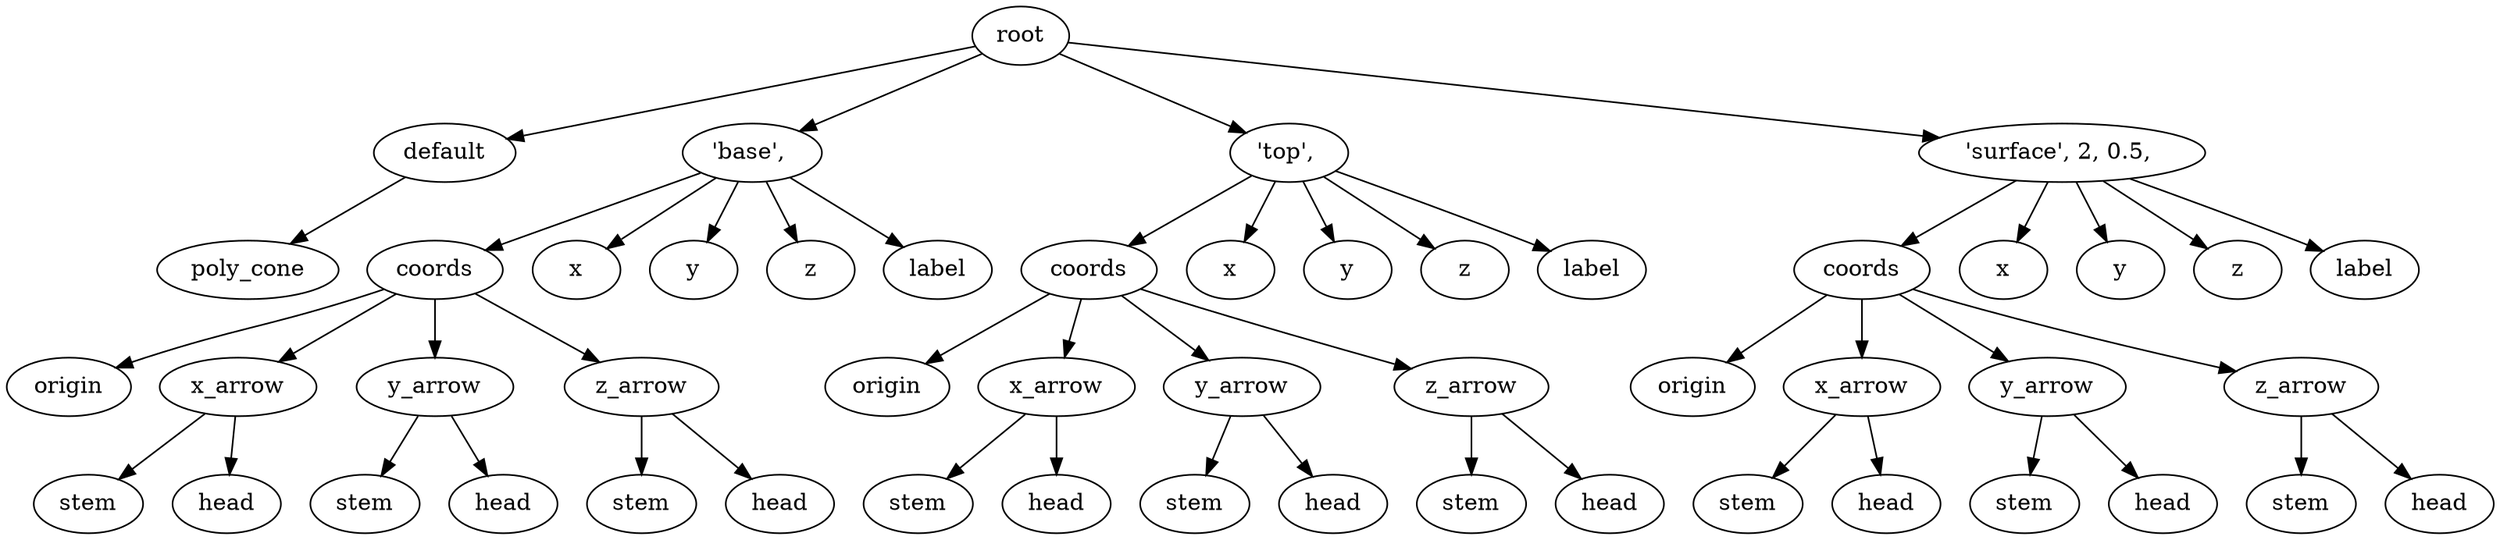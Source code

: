 digraph default {
    root_1 [label="root"];
    default_2 [label="default"];
    poly_cone_3 [label="poly_cone"];
    4 [label="'base',\ "];
    coords_5 [label="coords"];
    origin_6 [label="origin"];
    x_arrow_7 [label="x_arrow"];
    stem_8 [label="stem"];
    head_9 [label="head"];
    y_arrow_10 [label="y_arrow"];
    stem_11 [label="stem"];
    head_12 [label="head"];
    z_arrow_13 [label="z_arrow"];
    stem_14 [label="stem"];
    head_15 [label="head"];
    x_16 [label="x"];
    y_17 [label="y"];
    z_18 [label="z"];
    label_19 [label="label"];
    20 [label="'top',\ "];
    coords_21 [label="coords"];
    origin_22 [label="origin"];
    x_arrow_23 [label="x_arrow"];
    stem_24 [label="stem"];
    head_25 [label="head"];
    y_arrow_26 [label="y_arrow"];
    stem_27 [label="stem"];
    head_28 [label="head"];
    z_arrow_29 [label="z_arrow"];
    stem_30 [label="stem"];
    head_31 [label="head"];
    x_32 [label="x"];
    y_33 [label="y"];
    z_34 [label="z"];
    label_35 [label="label"];
    36 [label="'surface',\ 2,\ 0\.5,\ "];
    coords_37 [label="coords"];
    origin_38 [label="origin"];
    x_arrow_39 [label="x_arrow"];
    stem_40 [label="stem"];
    head_41 [label="head"];
    y_arrow_42 [label="y_arrow"];
    stem_43 [label="stem"];
    head_44 [label="head"];
    z_arrow_45 [label="z_arrow"];
    stem_46 [label="stem"];
    head_47 [label="head"];
    x_48 [label="x"];
    y_49 [label="y"];
    z_50 [label="z"];
    label_51 [label="label"];
    root_1 -> default_2;
    default_2 -> poly_cone_3;
    root_1 -> 4;
    4 -> coords_5;
    coords_5 -> origin_6;
    coords_5 -> x_arrow_7;
    x_arrow_7 -> stem_8;
    x_arrow_7 -> head_9;
    coords_5 -> y_arrow_10;
    y_arrow_10 -> stem_11;
    y_arrow_10 -> head_12;
    coords_5 -> z_arrow_13;
    z_arrow_13 -> stem_14;
    z_arrow_13 -> head_15;
    4 -> x_16;
    4 -> y_17;
    4 -> z_18;
    4 -> label_19;
    root_1 -> 20;
    20 -> coords_21;
    coords_21 -> origin_22;
    coords_21 -> x_arrow_23;
    x_arrow_23 -> stem_24;
    x_arrow_23 -> head_25;
    coords_21 -> y_arrow_26;
    y_arrow_26 -> stem_27;
    y_arrow_26 -> head_28;
    coords_21 -> z_arrow_29;
    z_arrow_29 -> stem_30;
    z_arrow_29 -> head_31;
    20 -> x_32;
    20 -> y_33;
    20 -> z_34;
    20 -> label_35;
    root_1 -> 36;
    36 -> coords_37;
    coords_37 -> origin_38;
    coords_37 -> x_arrow_39;
    x_arrow_39 -> stem_40;
    x_arrow_39 -> head_41;
    coords_37 -> y_arrow_42;
    y_arrow_42 -> stem_43;
    y_arrow_42 -> head_44;
    coords_37 -> z_arrow_45;
    z_arrow_45 -> stem_46;
    z_arrow_45 -> head_47;
    36 -> x_48;
    36 -> y_49;
    36 -> z_50;
    36 -> label_51;
}
